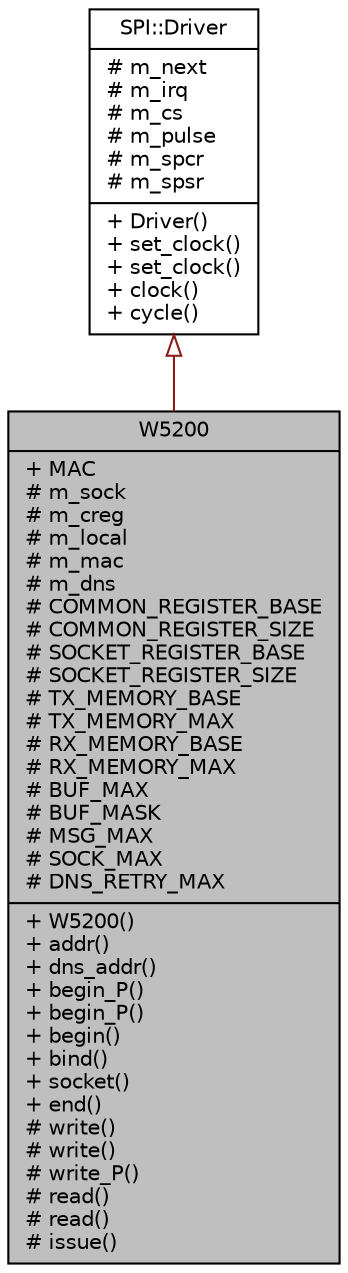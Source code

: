 digraph "W5200"
{
  edge [fontname="Helvetica",fontsize="10",labelfontname="Helvetica",labelfontsize="10"];
  node [fontname="Helvetica",fontsize="10",shape=record];
  Node1 [label="{W5200\n|+ MAC\l# m_sock\l# m_creg\l# m_local\l# m_mac\l# m_dns\l# COMMON_REGISTER_BASE\l# COMMON_REGISTER_SIZE\l# SOCKET_REGISTER_BASE\l# SOCKET_REGISTER_SIZE\l# TX_MEMORY_BASE\l# TX_MEMORY_MAX\l# RX_MEMORY_BASE\l# RX_MEMORY_MAX\l# BUF_MAX\l# BUF_MASK\l# MSG_MAX\l# SOCK_MAX\l# DNS_RETRY_MAX\l|+ W5200()\l+ addr()\l+ dns_addr()\l+ begin_P()\l+ begin_P()\l+ begin()\l+ bind()\l+ socket()\l+ end()\l# write()\l# write()\l# write_P()\l# read()\l# read()\l# issue()\l}",height=0.2,width=0.4,color="black", fillcolor="grey75", style="filled", fontcolor="black"];
  Node2 -> Node1 [dir="back",color="firebrick4",fontsize="10",style="solid",arrowtail="onormal",fontname="Helvetica"];
  Node2 [label="{SPI::Driver\n|# m_next\l# m_irq\l# m_cs\l# m_pulse\l# m_spcr\l# m_spsr\l|+ Driver()\l+ set_clock()\l+ set_clock()\l+ clock()\l+ cycle()\l}",height=0.2,width=0.4,color="black", fillcolor="white", style="filled",URL="$dc/dd2/classSPI_1_1Driver.html"];
}
